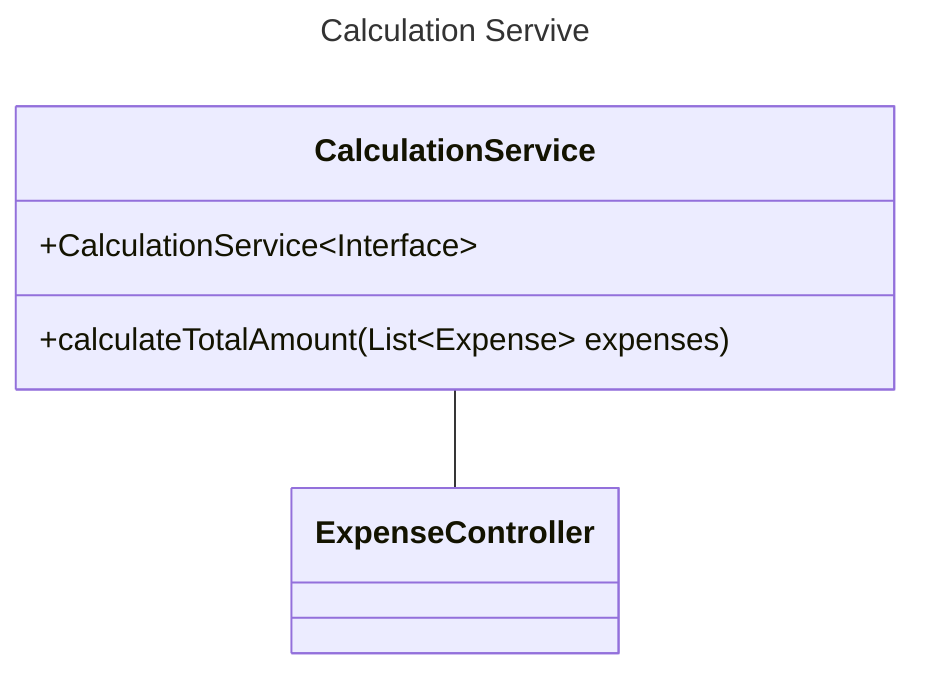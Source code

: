 ---
title: Calculation Servive
---

classDiagram
CalculationService -- ExpenseController

 CalculationService: +CalculationService~Interface~
 CalculationService: +calculateTotalAmount(List~Expense~ expenses)